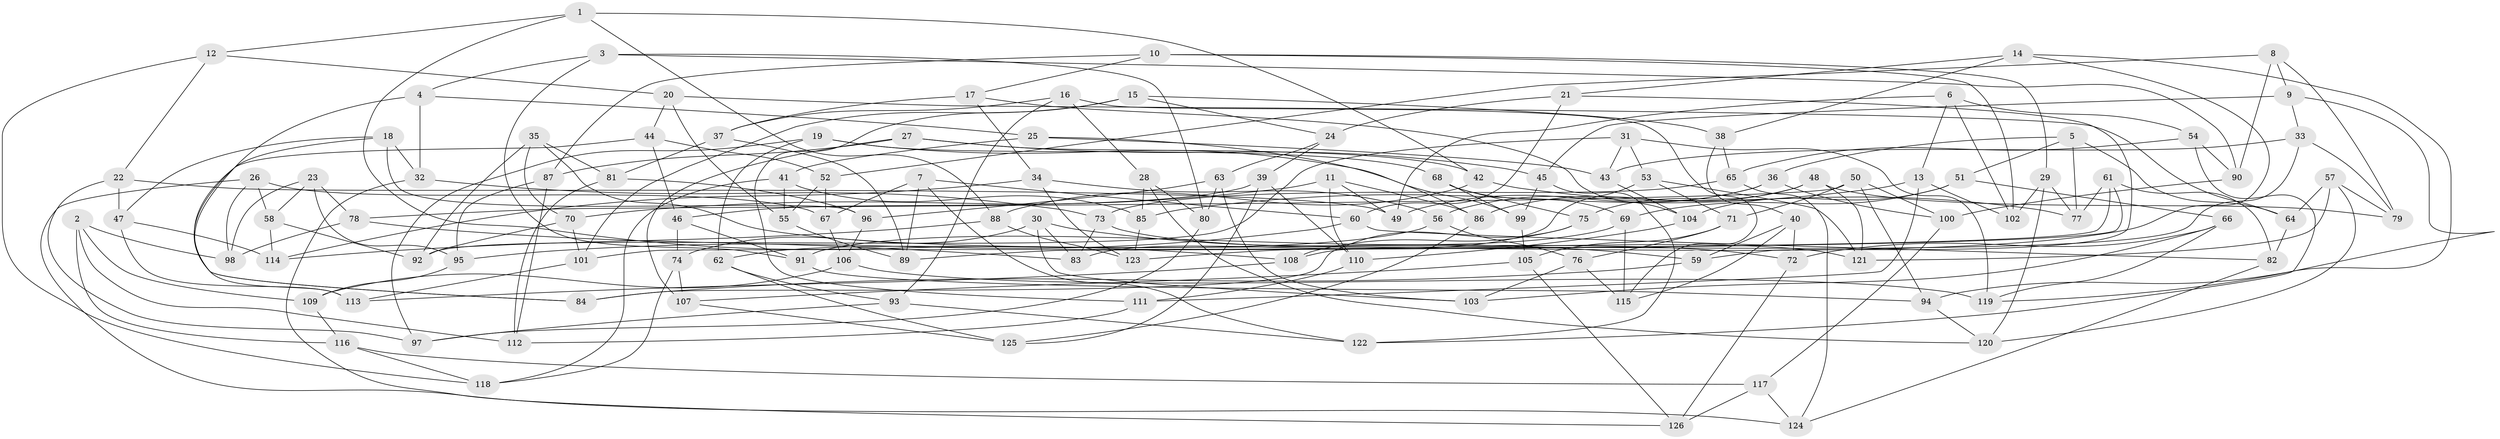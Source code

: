 // Generated by graph-tools (version 1.1) at 2025/58/03/09/25 04:58:32]
// undirected, 126 vertices, 252 edges
graph export_dot {
graph [start="1"]
  node [color=gray90,style=filled];
  1;
  2;
  3;
  4;
  5;
  6;
  7;
  8;
  9;
  10;
  11;
  12;
  13;
  14;
  15;
  16;
  17;
  18;
  19;
  20;
  21;
  22;
  23;
  24;
  25;
  26;
  27;
  28;
  29;
  30;
  31;
  32;
  33;
  34;
  35;
  36;
  37;
  38;
  39;
  40;
  41;
  42;
  43;
  44;
  45;
  46;
  47;
  48;
  49;
  50;
  51;
  52;
  53;
  54;
  55;
  56;
  57;
  58;
  59;
  60;
  61;
  62;
  63;
  64;
  65;
  66;
  67;
  68;
  69;
  70;
  71;
  72;
  73;
  74;
  75;
  76;
  77;
  78;
  79;
  80;
  81;
  82;
  83;
  84;
  85;
  86;
  87;
  88;
  89;
  90;
  91;
  92;
  93;
  94;
  95;
  96;
  97;
  98;
  99;
  100;
  101;
  102;
  103;
  104;
  105;
  106;
  107;
  108;
  109;
  110;
  111;
  112;
  113;
  114;
  115;
  116;
  117;
  118;
  119;
  120;
  121;
  122;
  123;
  124;
  125;
  126;
  1 -- 12;
  1 -- 42;
  1 -- 88;
  1 -- 108;
  2 -- 98;
  2 -- 116;
  2 -- 109;
  2 -- 112;
  3 -- 90;
  3 -- 4;
  3 -- 80;
  3 -- 91;
  4 -- 32;
  4 -- 25;
  4 -- 84;
  5 -- 64;
  5 -- 77;
  5 -- 36;
  5 -- 51;
  6 -- 49;
  6 -- 13;
  6 -- 102;
  6 -- 54;
  7 -- 60;
  7 -- 89;
  7 -- 122;
  7 -- 67;
  8 -- 90;
  8 -- 52;
  8 -- 9;
  8 -- 79;
  9 -- 119;
  9 -- 45;
  9 -- 33;
  10 -- 29;
  10 -- 17;
  10 -- 87;
  10 -- 102;
  11 -- 110;
  11 -- 86;
  11 -- 49;
  11 -- 70;
  12 -- 22;
  12 -- 20;
  12 -- 118;
  13 -- 111;
  13 -- 102;
  13 -- 85;
  14 -- 38;
  14 -- 21;
  14 -- 123;
  14 -- 94;
  15 -- 101;
  15 -- 111;
  15 -- 24;
  15 -- 38;
  16 -- 37;
  16 -- 115;
  16 -- 28;
  16 -- 93;
  17 -- 37;
  17 -- 104;
  17 -- 34;
  18 -- 47;
  18 -- 32;
  18 -- 84;
  18 -- 96;
  19 -- 68;
  19 -- 62;
  19 -- 99;
  19 -- 97;
  20 -- 64;
  20 -- 55;
  20 -- 44;
  21 -- 59;
  21 -- 60;
  21 -- 24;
  22 -- 49;
  22 -- 47;
  22 -- 97;
  23 -- 98;
  23 -- 78;
  23 -- 95;
  23 -- 58;
  24 -- 39;
  24 -- 63;
  25 -- 43;
  25 -- 86;
  25 -- 41;
  26 -- 67;
  26 -- 98;
  26 -- 124;
  26 -- 58;
  27 -- 87;
  27 -- 42;
  27 -- 107;
  27 -- 45;
  28 -- 120;
  28 -- 80;
  28 -- 85;
  29 -- 120;
  29 -- 77;
  29 -- 102;
  30 -- 59;
  30 -- 83;
  30 -- 74;
  30 -- 103;
  31 -- 53;
  31 -- 119;
  31 -- 43;
  31 -- 92;
  32 -- 126;
  32 -- 73;
  33 -- 43;
  33 -- 79;
  33 -- 108;
  34 -- 56;
  34 -- 114;
  34 -- 123;
  35 -- 70;
  35 -- 81;
  35 -- 92;
  35 -- 72;
  36 -- 100;
  36 -- 56;
  36 -- 49;
  37 -- 81;
  37 -- 89;
  38 -- 40;
  38 -- 65;
  39 -- 110;
  39 -- 46;
  39 -- 125;
  40 -- 115;
  40 -- 59;
  40 -- 72;
  41 -- 118;
  41 -- 85;
  41 -- 55;
  42 -- 88;
  42 -- 77;
  43 -- 104;
  44 -- 46;
  44 -- 52;
  44 -- 113;
  45 -- 99;
  45 -- 122;
  46 -- 91;
  46 -- 74;
  47 -- 113;
  47 -- 114;
  48 -- 79;
  48 -- 75;
  48 -- 121;
  48 -- 86;
  50 -- 71;
  50 -- 94;
  50 -- 78;
  50 -- 100;
  51 -- 69;
  51 -- 104;
  51 -- 66;
  52 -- 67;
  52 -- 55;
  53 -- 83;
  53 -- 71;
  53 -- 121;
  54 -- 122;
  54 -- 65;
  54 -- 90;
  55 -- 89;
  56 -- 62;
  56 -- 76;
  57 -- 64;
  57 -- 121;
  57 -- 79;
  57 -- 120;
  58 -- 92;
  58 -- 114;
  59 -- 84;
  60 -- 82;
  60 -- 95;
  61 -- 77;
  61 -- 82;
  61 -- 89;
  61 -- 101;
  62 -- 125;
  62 -- 93;
  63 -- 80;
  63 -- 96;
  63 -- 103;
  64 -- 82;
  65 -- 124;
  65 -- 73;
  66 -- 72;
  66 -- 103;
  66 -- 119;
  67 -- 106;
  68 -- 69;
  68 -- 75;
  68 -- 99;
  69 -- 91;
  69 -- 115;
  70 -- 101;
  70 -- 92;
  71 -- 76;
  71 -- 105;
  72 -- 126;
  73 -- 121;
  73 -- 83;
  74 -- 118;
  74 -- 107;
  75 -- 84;
  75 -- 108;
  76 -- 115;
  76 -- 103;
  78 -- 98;
  78 -- 83;
  80 -- 97;
  81 -- 112;
  81 -- 96;
  82 -- 124;
  85 -- 123;
  86 -- 125;
  87 -- 95;
  87 -- 112;
  88 -- 123;
  88 -- 114;
  90 -- 100;
  91 -- 94;
  93 -- 97;
  93 -- 122;
  94 -- 120;
  95 -- 109;
  96 -- 106;
  99 -- 105;
  100 -- 117;
  101 -- 113;
  104 -- 110;
  105 -- 126;
  105 -- 107;
  106 -- 119;
  106 -- 109;
  107 -- 125;
  108 -- 113;
  109 -- 116;
  110 -- 111;
  111 -- 112;
  116 -- 117;
  116 -- 118;
  117 -- 126;
  117 -- 124;
}
